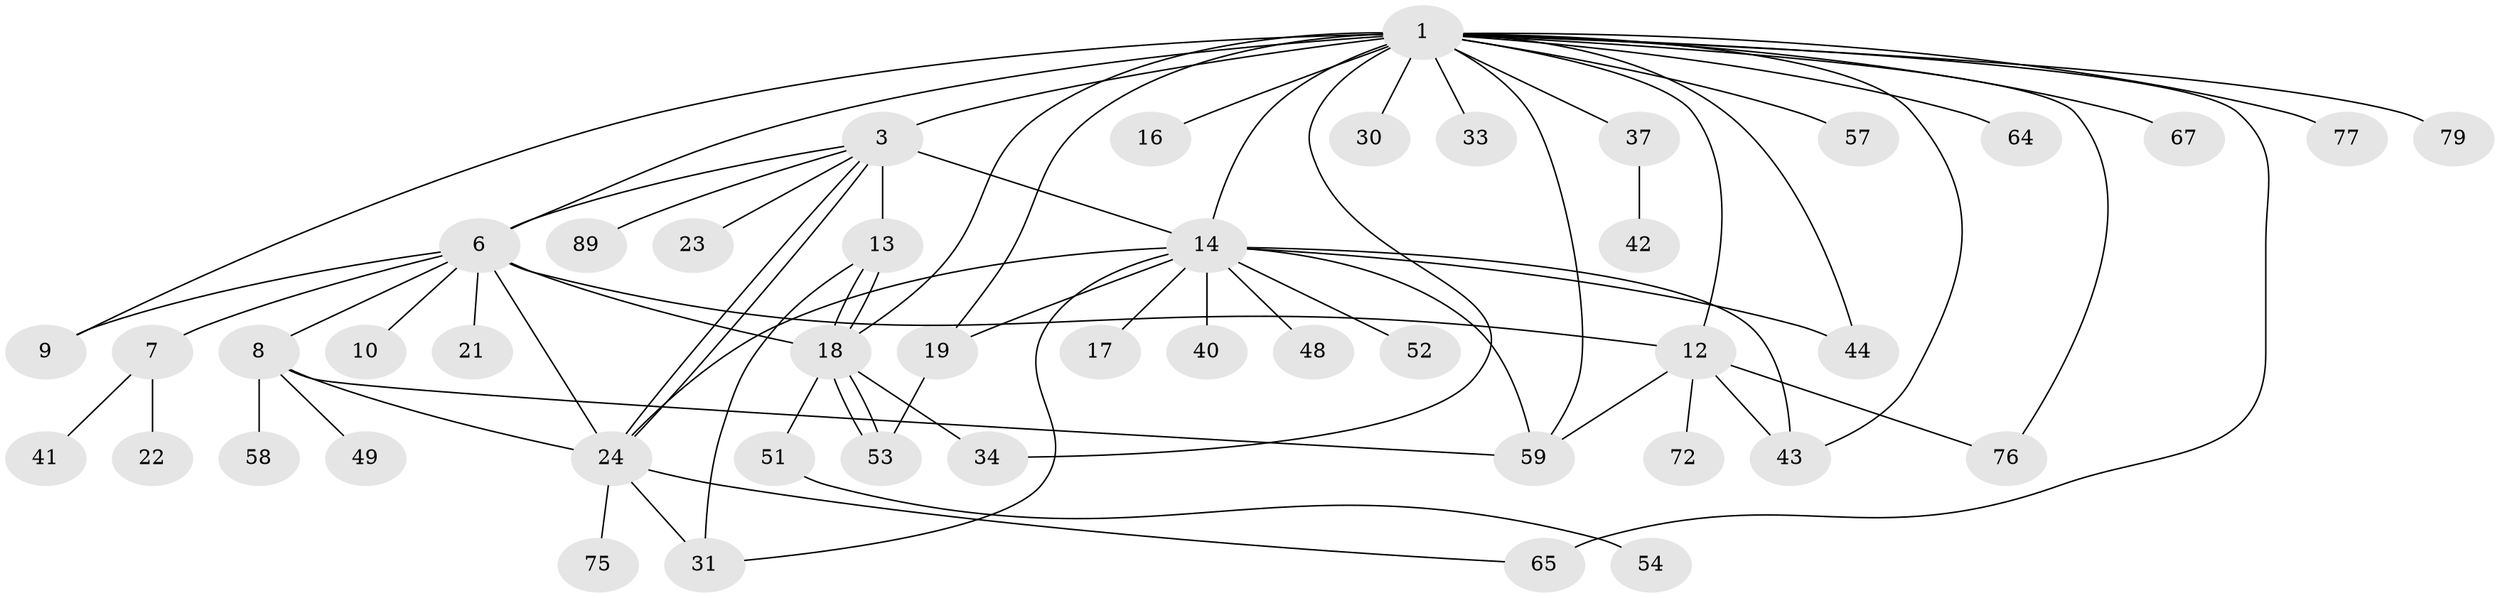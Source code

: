 // original degree distribution, {5: 0.053763440860215055, 20: 0.010752688172043012, 13: 0.010752688172043012, 1: 0.46236559139784944, 9: 0.03225806451612903, 12: 0.010752688172043012, 3: 0.08602150537634409, 2: 0.21505376344086022, 6: 0.03225806451612903, 8: 0.021505376344086023, 4: 0.06451612903225806}
// Generated by graph-tools (version 1.1) at 2025/14/03/09/25 04:14:44]
// undirected, 46 vertices, 70 edges
graph export_dot {
graph [start="1"]
  node [color=gray90,style=filled];
  1 [super="+38+2+4"];
  3 [super="+39+29"];
  6 [super="+84+80+62+15+11"];
  7;
  8 [super="+32"];
  9 [super="+26+27"];
  10;
  12;
  13 [super="+35"];
  14 [super="+28+20"];
  16;
  17;
  18 [super="+87+71"];
  19 [super="+86+91"];
  21;
  22;
  23;
  24 [super="+25"];
  30;
  31;
  33 [super="+88"];
  34 [super="+50+78"];
  37;
  40 [super="+74"];
  41;
  42;
  43;
  44;
  48;
  49;
  51;
  52;
  53;
  54;
  57;
  58;
  59;
  64;
  65 [super="+66"];
  67;
  72;
  75;
  76;
  77;
  79;
  89;
  1 -- 12;
  1 -- 64;
  1 -- 65 [weight=2];
  1 -- 79 [weight=2];
  1 -- 34 [weight=2];
  1 -- 3 [weight=4];
  1 -- 67;
  1 -- 9 [weight=2];
  1 -- 76;
  1 -- 77;
  1 -- 14;
  1 -- 16;
  1 -- 19;
  1 -- 30;
  1 -- 33;
  1 -- 37 [weight=2];
  1 -- 43;
  1 -- 44;
  1 -- 57;
  1 -- 59;
  1 -- 18;
  1 -- 6 [weight=3];
  3 -- 6 [weight=2];
  3 -- 13;
  3 -- 14 [weight=2];
  3 -- 23;
  3 -- 24;
  3 -- 24;
  3 -- 89;
  6 -- 7;
  6 -- 8;
  6 -- 10;
  6 -- 18 [weight=2];
  6 -- 21;
  6 -- 24;
  6 -- 9;
  6 -- 12;
  7 -- 22;
  7 -- 41;
  8 -- 49;
  8 -- 24;
  8 -- 58;
  8 -- 59;
  12 -- 43;
  12 -- 59;
  12 -- 72;
  12 -- 76;
  13 -- 18;
  13 -- 18;
  13 -- 31;
  14 -- 17;
  14 -- 24;
  14 -- 48;
  14 -- 52;
  14 -- 40;
  14 -- 31;
  14 -- 19;
  14 -- 59;
  14 -- 43;
  14 -- 44;
  18 -- 51;
  18 -- 53;
  18 -- 53;
  18 -- 34;
  19 -- 53;
  24 -- 31;
  24 -- 65;
  24 -- 75;
  37 -- 42;
  51 -- 54;
}
